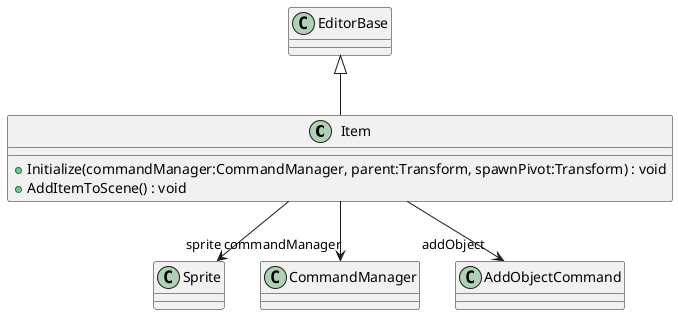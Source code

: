 @startuml
class Item {
    + Initialize(commandManager:CommandManager, parent:Transform, spawnPivot:Transform) : void
    + AddItemToScene() : void
}
EditorBase <|-- Item
Item --> "sprite" Sprite
Item --> "commandManager" CommandManager
Item --> "addObject" AddObjectCommand
@enduml
